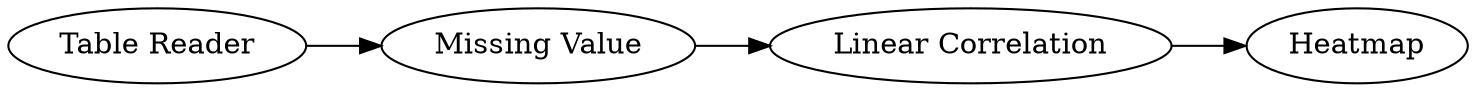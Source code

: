 digraph {
	17 -> 15
	18 -> 17
	5 -> 18
	5 [label="Table Reader"]
	18 [label="Missing Value"]
	17 [label="Linear Correlation"]
	15 [label=Heatmap]
	rankdir=LR
}
